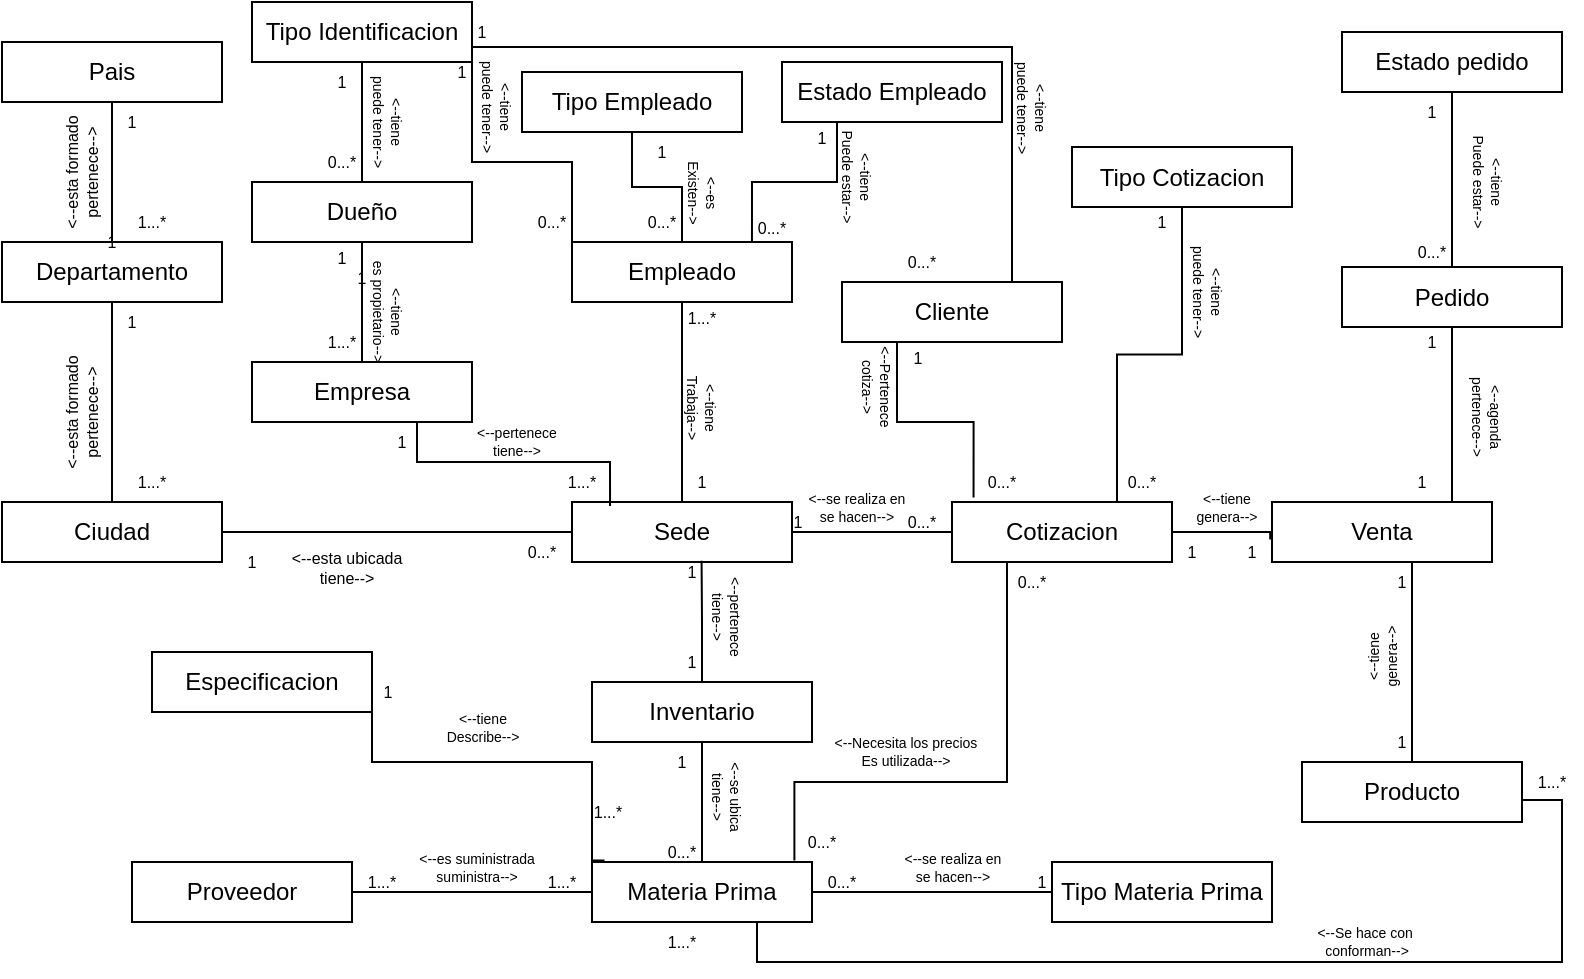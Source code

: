 <mxfile version="17.4.0" type="device"><diagram id="H13I-Q25Hp1J1C2yUJmI" name="Page-1"><mxGraphModel dx="1640" dy="454" grid="1" gridSize="10" guides="1" tooltips="1" connect="1" arrows="1" fold="1" page="1" pageScale="1" pageWidth="827" pageHeight="1169" math="0" shadow="0"><root><mxCell id="0"/><mxCell id="1" parent="0"/><mxCell id="7keoFjmdtF-NuZodpuzF-29" value="" style="edgeStyle=orthogonalEdgeStyle;rounded=0;orthogonalLoop=1;jettySize=auto;html=1;fontSize=8;endArrow=none;endFill=0;" parent="1" source="yZaP1gvXAn1Ss0ziJQb3-1" target="yZaP1gvXAn1Ss0ziJQb3-2" edge="1"><mxGeometry relative="1" as="geometry"/></mxCell><mxCell id="yZaP1gvXAn1Ss0ziJQb3-1" value="&lt;font style=&quot;vertical-align: inherit&quot;&gt;&lt;font style=&quot;vertical-align: inherit&quot;&gt;Pais&lt;br&gt;&lt;/font&gt;&lt;/font&gt;" style="rounded=0;whiteSpace=wrap;html=1;" parent="1" vertex="1"><mxGeometry x="-135" y="20" width="110" height="30" as="geometry"/></mxCell><mxCell id="yZaP1gvXAn1Ss0ziJQb3-2" value="&lt;font style=&quot;vertical-align: inherit&quot;&gt;&lt;font style=&quot;vertical-align: inherit&quot;&gt;&lt;font style=&quot;vertical-align: inherit&quot;&gt;&lt;font style=&quot;vertical-align: inherit&quot;&gt;Departamento&lt;/font&gt;&lt;/font&gt;&lt;br&gt;&lt;/font&gt;&lt;/font&gt;" style="rounded=0;whiteSpace=wrap;html=1;" parent="1" vertex="1"><mxGeometry x="-135" y="120" width="110" height="30" as="geometry"/></mxCell><mxCell id="cBtEVsKNiRfbK8VFYThY-3" style="edgeStyle=orthogonalEdgeStyle;rounded=0;orthogonalLoop=1;jettySize=auto;html=1;exitX=1;exitY=0.5;exitDx=0;exitDy=0;entryX=0;entryY=0.5;entryDx=0;entryDy=0;endArrow=none;endFill=0;" parent="1" source="yZaP1gvXAn1Ss0ziJQb3-3" target="yZaP1gvXAn1Ss0ziJQb3-11" edge="1"><mxGeometry relative="1" as="geometry"/></mxCell><mxCell id="7keoFjmdtF-NuZodpuzF-35" value="" style="edgeStyle=orthogonalEdgeStyle;rounded=0;orthogonalLoop=1;jettySize=auto;html=1;fontSize=7;endArrow=none;endFill=0;" parent="1" source="yZaP1gvXAn1Ss0ziJQb3-3" target="yZaP1gvXAn1Ss0ziJQb3-2" edge="1"><mxGeometry relative="1" as="geometry"/></mxCell><mxCell id="yZaP1gvXAn1Ss0ziJQb3-3" value="&lt;font style=&quot;vertical-align: inherit&quot;&gt;&lt;font style=&quot;vertical-align: inherit&quot;&gt;Ciudad&lt;/font&gt;&lt;/font&gt;" style="rounded=0;whiteSpace=wrap;html=1;" parent="1" vertex="1"><mxGeometry x="-135" y="250" width="110" height="30" as="geometry"/></mxCell><mxCell id="7keoFjmdtF-NuZodpuzF-15" value="" style="edgeStyle=orthogonalEdgeStyle;rounded=0;orthogonalLoop=1;jettySize=auto;html=1;endArrow=none;endFill=0;" parent="1" source="yZaP1gvXAn1Ss0ziJQb3-5" target="URnG4rzetsD03AthVzt4-2" edge="1"><mxGeometry relative="1" as="geometry"/></mxCell><mxCell id="_61tncF98nk8eGYhVsC0-33" style="edgeStyle=orthogonalEdgeStyle;rounded=0;orthogonalLoop=1;jettySize=auto;html=1;exitX=0.75;exitY=1;exitDx=0;exitDy=0;entryX=0.992;entryY=0.633;entryDx=0;entryDy=0;entryPerimeter=0;endArrow=none;endFill=0;" parent="1" source="yZaP1gvXAn1Ss0ziJQb3-5" target="yZaP1gvXAn1Ss0ziJQb3-104" edge="1"><mxGeometry relative="1" as="geometry"/></mxCell><mxCell id="G4aJPUHMj0hmPJMrKTkc-2" style="edgeStyle=orthogonalEdgeStyle;rounded=0;orthogonalLoop=1;jettySize=auto;html=1;exitX=0.057;exitY=-0.024;exitDx=0;exitDy=0;entryX=1;entryY=0.5;entryDx=0;entryDy=0;endArrow=none;endFill=0;exitPerimeter=0;" parent="1" source="yZaP1gvXAn1Ss0ziJQb3-5" target="G4aJPUHMj0hmPJMrKTkc-1" edge="1"><mxGeometry relative="1" as="geometry"><Array as="points"><mxPoint x="160" y="429"/><mxPoint x="160" y="380"/><mxPoint x="50" y="380"/></Array></mxGeometry></mxCell><mxCell id="yZaP1gvXAn1Ss0ziJQb3-5" value="&lt;font style=&quot;vertical-align: inherit&quot;&gt;&lt;font style=&quot;vertical-align: inherit&quot;&gt;&lt;font style=&quot;vertical-align: inherit&quot;&gt;&lt;font style=&quot;vertical-align: inherit&quot;&gt;Materia Prima&lt;/font&gt;&lt;/font&gt;&lt;br&gt;&lt;/font&gt;&lt;/font&gt;" style="rounded=0;whiteSpace=wrap;html=1;" parent="1" vertex="1"><mxGeometry x="160" y="430" width="110" height="30" as="geometry"/></mxCell><mxCell id="yZaP1gvXAn1Ss0ziJQb3-59" style="edgeStyle=orthogonalEdgeStyle;rounded=0;orthogonalLoop=1;jettySize=auto;html=1;exitX=0.5;exitY=0;exitDx=0;exitDy=0;entryX=0.5;entryY=1;entryDx=0;entryDy=0;endArrow=none;endFill=0;" parent="1" source="yZaP1gvXAn1Ss0ziJQb3-11" target="yZaP1gvXAn1Ss0ziJQb3-13" edge="1"><mxGeometry relative="1" as="geometry"/></mxCell><mxCell id="7keoFjmdtF-NuZodpuzF-10" value="" style="edgeStyle=orthogonalEdgeStyle;rounded=0;orthogonalLoop=1;jettySize=auto;html=1;endArrow=none;endFill=0;" parent="1" source="yZaP1gvXAn1Ss0ziJQb3-11" target="7keoFjmdtF-NuZodpuzF-5" edge="1"><mxGeometry relative="1" as="geometry"/></mxCell><mxCell id="yZaP1gvXAn1Ss0ziJQb3-11" value="&lt;font style=&quot;vertical-align: inherit&quot;&gt;&lt;font style=&quot;vertical-align: inherit&quot;&gt;Sede&lt;br&gt;&lt;/font&gt;&lt;/font&gt;" style="rounded=0;whiteSpace=wrap;html=1;" parent="1" vertex="1"><mxGeometry x="150" y="250" width="110" height="30" as="geometry"/></mxCell><mxCell id="yZaP1gvXAn1Ss0ziJQb3-60" style="edgeStyle=orthogonalEdgeStyle;rounded=0;orthogonalLoop=1;jettySize=auto;html=1;exitX=0.5;exitY=0;exitDx=0;exitDy=0;endArrow=none;endFill=0;" parent="1" source="yZaP1gvXAn1Ss0ziJQb3-13" target="yZaP1gvXAn1Ss0ziJQb3-15" edge="1"><mxGeometry relative="1" as="geometry"/></mxCell><mxCell id="yZaP1gvXAn1Ss0ziJQb3-13" value="&lt;font style=&quot;vertical-align: inherit&quot;&gt;&lt;font style=&quot;vertical-align: inherit&quot;&gt;Empleado&lt;br&gt;&lt;/font&gt;&lt;/font&gt;" style="rounded=0;whiteSpace=wrap;html=1;" parent="1" vertex="1"><mxGeometry x="150" y="120" width="110" height="30" as="geometry"/></mxCell><mxCell id="xAQkHJIu_oyvJ6a_JOrt-2" style="edgeStyle=orthogonalEdgeStyle;rounded=0;orthogonalLoop=1;jettySize=auto;html=1;exitX=0.75;exitY=1;exitDx=0;exitDy=0;entryX=0.173;entryY=0.067;entryDx=0;entryDy=0;entryPerimeter=0;endArrow=none;endFill=0;" parent="1" source="yZaP1gvXAn1Ss0ziJQb3-14" target="yZaP1gvXAn1Ss0ziJQb3-11" edge="1"><mxGeometry relative="1" as="geometry"/></mxCell><mxCell id="7keoFjmdtF-NuZodpuzF-46" value="" style="edgeStyle=orthogonalEdgeStyle;rounded=0;orthogonalLoop=1;jettySize=auto;html=1;fontSize=7;endArrow=none;endFill=0;" parent="1" source="yZaP1gvXAn1Ss0ziJQb3-14" target="cBtEVsKNiRfbK8VFYThY-1" edge="1"><mxGeometry relative="1" as="geometry"/></mxCell><mxCell id="yZaP1gvXAn1Ss0ziJQb3-14" value="&lt;font style=&quot;vertical-align: inherit&quot;&gt;&lt;font style=&quot;vertical-align: inherit&quot;&gt;&lt;font style=&quot;vertical-align: inherit&quot;&gt;&lt;font style=&quot;vertical-align: inherit&quot;&gt;Empresa&lt;/font&gt;&lt;/font&gt;&lt;br&gt;&lt;/font&gt;&lt;/font&gt;" style="rounded=0;whiteSpace=wrap;html=1;" parent="1" vertex="1"><mxGeometry x="-10" y="180" width="110" height="30" as="geometry"/></mxCell><mxCell id="yZaP1gvXAn1Ss0ziJQb3-15" value="&lt;font style=&quot;vertical-align: inherit&quot;&gt;&lt;font style=&quot;vertical-align: inherit&quot;&gt;Tipo Empleado&lt;br&gt;&lt;/font&gt;&lt;/font&gt;" style="rounded=0;whiteSpace=wrap;html=1;" parent="1" vertex="1"><mxGeometry x="125" y="35" width="110" height="30" as="geometry"/></mxCell><mxCell id="7keoFjmdtF-NuZodpuzF-23" value="" style="edgeStyle=orthogonalEdgeStyle;rounded=0;orthogonalLoop=1;jettySize=auto;html=1;endArrow=none;endFill=0;" parent="1" source="yZaP1gvXAn1Ss0ziJQb3-103" target="yZaP1gvXAn1Ss0ziJQb3-104" edge="1"><mxGeometry relative="1" as="geometry"/></mxCell><mxCell id="-lKH3H-lYiWTjexMtTTL-2" value="" style="edgeStyle=orthogonalEdgeStyle;rounded=0;orthogonalLoop=1;jettySize=auto;html=1;endArrow=none;endFill=0;" parent="1" source="yZaP1gvXAn1Ss0ziJQb3-103" target="-lKH3H-lYiWTjexMtTTL-1" edge="1"><mxGeometry relative="1" as="geometry"/></mxCell><mxCell id="yZaP1gvXAn1Ss0ziJQb3-103" value="&lt;font style=&quot;vertical-align: inherit&quot;&gt;&lt;font style=&quot;vertical-align: inherit&quot;&gt;&lt;font style=&quot;vertical-align: inherit&quot;&gt;&lt;font style=&quot;vertical-align: inherit&quot;&gt;Pedido&lt;/font&gt;&lt;/font&gt;&lt;br&gt;&lt;/font&gt;&lt;/font&gt;" style="rounded=0;whiteSpace=wrap;html=1;" parent="1" vertex="1"><mxGeometry x="535" y="132.5" width="110" height="30" as="geometry"/></mxCell><mxCell id="yZaP1gvXAn1Ss0ziJQb3-104" value="&lt;font style=&quot;vertical-align: inherit&quot;&gt;&lt;font style=&quot;vertical-align: inherit&quot;&gt;Producto&lt;br&gt;&lt;/font&gt;&lt;/font&gt;" style="rounded=0;whiteSpace=wrap;html=1;" parent="1" vertex="1"><mxGeometry x="515" y="380" width="110" height="30" as="geometry"/></mxCell><mxCell id="7keoFjmdtF-NuZodpuzF-51" value="" style="edgeStyle=orthogonalEdgeStyle;rounded=0;orthogonalLoop=1;jettySize=auto;html=1;fontSize=7;endArrow=none;endFill=0;" parent="1" source="cBtEVsKNiRfbK8VFYThY-1" target="xAQkHJIu_oyvJ6a_JOrt-4" edge="1"><mxGeometry relative="1" as="geometry"/></mxCell><mxCell id="cBtEVsKNiRfbK8VFYThY-1" value="&lt;font style=&quot;vertical-align: inherit&quot;&gt;&lt;font style=&quot;vertical-align: inherit&quot;&gt;&lt;font style=&quot;vertical-align: inherit&quot;&gt;&lt;font style=&quot;vertical-align: inherit&quot;&gt;&lt;font style=&quot;vertical-align: inherit&quot;&gt;&lt;font style=&quot;vertical-align: inherit&quot;&gt;Dueño&lt;/font&gt;&lt;/font&gt;&lt;/font&gt;&lt;/font&gt;&lt;br&gt;&lt;/font&gt;&lt;/font&gt;" style="rounded=0;whiteSpace=wrap;html=1;" parent="1" vertex="1"><mxGeometry x="-10" y="90" width="110" height="30" as="geometry"/></mxCell><mxCell id="7keoFjmdtF-NuZodpuzF-56" style="edgeStyle=orthogonalEdgeStyle;rounded=0;orthogonalLoop=1;jettySize=auto;html=1;exitX=1;exitY=1;exitDx=0;exitDy=0;entryX=0;entryY=0;entryDx=0;entryDy=0;fontSize=7;endArrow=none;endFill=0;" parent="1" source="xAQkHJIu_oyvJ6a_JOrt-4" target="yZaP1gvXAn1Ss0ziJQb3-13" edge="1"><mxGeometry relative="1" as="geometry"><Array as="points"><mxPoint x="100" y="80"/><mxPoint x="150" y="80"/></Array></mxGeometry></mxCell><mxCell id="xAQkHJIu_oyvJ6a_JOrt-4" value="&lt;font style=&quot;vertical-align: inherit&quot;&gt;&lt;font style=&quot;vertical-align: inherit&quot;&gt;&lt;font style=&quot;vertical-align: inherit&quot;&gt;&lt;font style=&quot;vertical-align: inherit&quot;&gt;Tipo Identificacion&lt;/font&gt;&lt;/font&gt;&lt;br&gt;&lt;/font&gt;&lt;/font&gt;" style="rounded=0;whiteSpace=wrap;html=1;" parent="1" vertex="1"><mxGeometry x="-10" width="110" height="30" as="geometry"/></mxCell><mxCell id="7keoFjmdtF-NuZodpuzF-67" value="" style="edgeStyle=orthogonalEdgeStyle;rounded=0;orthogonalLoop=1;jettySize=auto;html=1;fontSize=7;endArrow=none;endFill=0;entryX=0.589;entryY=0.981;entryDx=0;entryDy=0;entryPerimeter=0;" parent="1" source="URnG4rzetsD03AthVzt4-2" target="yZaP1gvXAn1Ss0ziJQb3-11" edge="1"><mxGeometry relative="1" as="geometry"/></mxCell><mxCell id="URnG4rzetsD03AthVzt4-2" value="&lt;font style=&quot;vertical-align: inherit&quot;&gt;&lt;font style=&quot;vertical-align: inherit&quot;&gt;&lt;font style=&quot;vertical-align: inherit&quot;&gt;&lt;font style=&quot;vertical-align: inherit&quot;&gt;Inventario&lt;/font&gt;&lt;/font&gt;&lt;br&gt;&lt;/font&gt;&lt;/font&gt;" style="rounded=0;whiteSpace=wrap;html=1;" parent="1" vertex="1"><mxGeometry x="160" y="340" width="110" height="30" as="geometry"/></mxCell><mxCell id="7keoFjmdtF-NuZodpuzF-17" value="" style="edgeStyle=orthogonalEdgeStyle;rounded=0;orthogonalLoop=1;jettySize=auto;html=1;endArrow=none;endFill=0;" parent="1" source="7keoFjmdtF-NuZodpuzF-3" target="yZaP1gvXAn1Ss0ziJQb3-5" edge="1"><mxGeometry relative="1" as="geometry"/></mxCell><mxCell id="7keoFjmdtF-NuZodpuzF-3" value="&lt;font style=&quot;vertical-align: inherit&quot;&gt;&lt;font style=&quot;vertical-align: inherit&quot;&gt;&lt;font style=&quot;vertical-align: inherit&quot;&gt;&lt;font style=&quot;vertical-align: inherit&quot;&gt;Tipo Materia Prima&lt;/font&gt;&lt;/font&gt;&lt;br&gt;&lt;/font&gt;&lt;/font&gt;" style="rounded=0;whiteSpace=wrap;html=1;" parent="1" vertex="1"><mxGeometry x="390" y="430" width="110" height="30" as="geometry"/></mxCell><mxCell id="_61tncF98nk8eGYhVsC0-29" style="edgeStyle=orthogonalEdgeStyle;rounded=0;orthogonalLoop=1;jettySize=auto;html=1;exitX=1;exitY=0.5;exitDx=0;exitDy=0;entryX=-0.008;entryY=0.626;entryDx=0;entryDy=0;entryPerimeter=0;endArrow=none;endFill=0;" parent="1" source="7keoFjmdtF-NuZodpuzF-5" target="-lKH3H-lYiWTjexMtTTL-3" edge="1"><mxGeometry relative="1" as="geometry"><Array as="points"><mxPoint x="499" y="265"/></Array></mxGeometry></mxCell><mxCell id="wwpxNSyoNNZ3i-EPwAK5-3" style="edgeStyle=orthogonalEdgeStyle;rounded=0;orthogonalLoop=1;jettySize=auto;html=1;exitX=0.75;exitY=0;exitDx=0;exitDy=0;endArrow=none;endFill=0;" parent="1" source="7keoFjmdtF-NuZodpuzF-5" target="wwpxNSyoNNZ3i-EPwAK5-2" edge="1"><mxGeometry relative="1" as="geometry"/></mxCell><mxCell id="GT1HVZF1HBRQNEgS9h-D-1" style="edgeStyle=orthogonalEdgeStyle;rounded=0;orthogonalLoop=1;jettySize=auto;html=1;exitX=0.25;exitY=1;exitDx=0;exitDy=0;entryX=0.92;entryY=-0.027;entryDx=0;entryDy=0;entryPerimeter=0;endArrow=none;endFill=0;" parent="1" source="7keoFjmdtF-NuZodpuzF-5" target="yZaP1gvXAn1Ss0ziJQb3-5" edge="1"><mxGeometry relative="1" as="geometry"><Array as="points"><mxPoint x="368" y="390"/><mxPoint x="261" y="390"/></Array></mxGeometry></mxCell><mxCell id="7keoFjmdtF-NuZodpuzF-5" value="&lt;font style=&quot;vertical-align: inherit&quot;&gt;&lt;font style=&quot;vertical-align: inherit&quot;&gt;Cotizacion&lt;br&gt;&lt;/font&gt;&lt;/font&gt;" style="rounded=0;whiteSpace=wrap;html=1;" parent="1" vertex="1"><mxGeometry x="340" y="250" width="110" height="30" as="geometry"/></mxCell><mxCell id="7keoFjmdtF-NuZodpuzF-50" style="edgeStyle=orthogonalEdgeStyle;rounded=0;orthogonalLoop=1;jettySize=auto;html=1;exitX=0.5;exitY=0;exitDx=0;exitDy=0;entryX=1;entryY=0.75;entryDx=0;entryDy=0;fontSize=7;endArrow=none;endFill=0;" parent="1" source="7keoFjmdtF-NuZodpuzF-6" target="xAQkHJIu_oyvJ6a_JOrt-4" edge="1"><mxGeometry relative="1" as="geometry"><Array as="points"><mxPoint x="370" y="140"/><mxPoint x="370" y="23"/></Array></mxGeometry></mxCell><mxCell id="wwpxNSyoNNZ3i-EPwAK5-1" style="edgeStyle=orthogonalEdgeStyle;rounded=0;orthogonalLoop=1;jettySize=auto;html=1;exitX=0.25;exitY=1;exitDx=0;exitDy=0;entryX=0.098;entryY=-0.076;entryDx=0;entryDy=0;entryPerimeter=0;endArrow=none;endFill=0;" parent="1" source="7keoFjmdtF-NuZodpuzF-6" target="7keoFjmdtF-NuZodpuzF-5" edge="1"><mxGeometry relative="1" as="geometry"/></mxCell><mxCell id="7keoFjmdtF-NuZodpuzF-6" value="&lt;font style=&quot;vertical-align: inherit&quot;&gt;&lt;font style=&quot;vertical-align: inherit&quot;&gt;Cliente&lt;br&gt;&lt;/font&gt;&lt;/font&gt;" style="rounded=0;whiteSpace=wrap;html=1;" parent="1" vertex="1"><mxGeometry x="285" y="140" width="110" height="30" as="geometry"/></mxCell><mxCell id="_61tncF98nk8eGYhVsC0-1" value="" style="edgeStyle=orthogonalEdgeStyle;rounded=0;orthogonalLoop=1;jettySize=auto;html=1;endArrow=none;endFill=0;" parent="1" source="yZaP1gvXAn1Ss0ziJQb3-43" target="yZaP1gvXAn1Ss0ziJQb3-5" edge="1"><mxGeometry relative="1" as="geometry"/></mxCell><mxCell id="yZaP1gvXAn1Ss0ziJQb3-43" value="&lt;font style=&quot;vertical-align: inherit&quot;&gt;&lt;font style=&quot;vertical-align: inherit&quot;&gt;Proveedor&lt;br&gt;&lt;/font&gt;&lt;/font&gt;" style="rounded=0;whiteSpace=wrap;html=1;" parent="1" vertex="1"><mxGeometry x="-70" y="430" width="110" height="30" as="geometry"/></mxCell><mxCell id="7keoFjmdtF-NuZodpuzF-26" value="1" style="text;html=1;strokeColor=none;fillColor=none;align=center;verticalAlign=middle;whiteSpace=wrap;rounded=0;fontSize=8;" parent="1" vertex="1"><mxGeometry x="-95" y="110" width="30" height="20" as="geometry"/></mxCell><mxCell id="7keoFjmdtF-NuZodpuzF-27" value="1...*" style="text;html=1;strokeColor=none;fillColor=none;align=center;verticalAlign=middle;whiteSpace=wrap;rounded=0;fontSize=8;" parent="1" vertex="1"><mxGeometry x="-75" y="100" width="30" height="20" as="geometry"/></mxCell><mxCell id="7keoFjmdtF-NuZodpuzF-31" value="&amp;lt;--esta formado&lt;br style=&quot;font-size: 8px;&quot;&gt;pertenece--&amp;gt;" style="text;html=1;strokeColor=none;fillColor=none;align=center;verticalAlign=middle;whiteSpace=wrap;rounded=0;fontSize=8;rotation=-90;" parent="1" vertex="1"><mxGeometry x="-125" y="70" width="60" height="30" as="geometry"/></mxCell><mxCell id="7keoFjmdtF-NuZodpuzF-32" value="1" style="text;html=1;strokeColor=none;fillColor=none;align=center;verticalAlign=middle;whiteSpace=wrap;rounded=0;fontSize=8;" parent="1" vertex="1"><mxGeometry x="-85" y="50" width="30" height="20" as="geometry"/></mxCell><mxCell id="7keoFjmdtF-NuZodpuzF-33" value="1...*" style="text;html=1;strokeColor=none;fillColor=none;align=center;verticalAlign=middle;whiteSpace=wrap;rounded=0;fontSize=8;" parent="1" vertex="1"><mxGeometry x="-75" y="230" width="30" height="20" as="geometry"/></mxCell><mxCell id="7keoFjmdtF-NuZodpuzF-34" value="&amp;lt;--esta formado&lt;br style=&quot;font-size: 8px;&quot;&gt;pertenece--&amp;gt;" style="text;html=1;strokeColor=none;fillColor=none;align=center;verticalAlign=middle;whiteSpace=wrap;rounded=0;fontSize=8;rotation=-90;" parent="1" vertex="1"><mxGeometry x="-125" y="190" width="60" height="30" as="geometry"/></mxCell><mxCell id="7keoFjmdtF-NuZodpuzF-37" value="1" style="text;html=1;strokeColor=none;fillColor=none;align=center;verticalAlign=middle;whiteSpace=wrap;rounded=0;fontSize=8;" parent="1" vertex="1"><mxGeometry x="-85" y="150" width="30" height="20" as="geometry"/></mxCell><mxCell id="7keoFjmdtF-NuZodpuzF-38" value="1" style="text;html=1;strokeColor=none;fillColor=none;align=center;verticalAlign=middle;whiteSpace=wrap;rounded=0;fontSize=8;" parent="1" vertex="1"><mxGeometry x="-25" y="270" width="30" height="20" as="geometry"/></mxCell><mxCell id="7keoFjmdtF-NuZodpuzF-39" value="1...*" style="text;html=1;strokeColor=none;fillColor=none;align=center;verticalAlign=middle;whiteSpace=wrap;rounded=0;fontSize=8;" parent="1" vertex="1"><mxGeometry x="200" y="147.5" width="30" height="20" as="geometry"/></mxCell><mxCell id="7keoFjmdtF-NuZodpuzF-40" value="&amp;lt;--esta ubicada&lt;br style=&quot;font-size: 8px;&quot;&gt;tiene--&amp;gt;" style="text;html=1;strokeColor=none;fillColor=none;align=center;verticalAlign=middle;whiteSpace=wrap;rounded=0;fontSize=8;rotation=0;" parent="1" vertex="1"><mxGeometry x="5" y="265" width="65" height="35" as="geometry"/></mxCell><mxCell id="7keoFjmdtF-NuZodpuzF-41" value="1" style="text;html=1;strokeColor=none;fillColor=none;align=center;verticalAlign=middle;whiteSpace=wrap;rounded=0;fontSize=8;" parent="1" vertex="1"><mxGeometry x="20" y="117.5" width="30" height="20" as="geometry"/></mxCell><mxCell id="7keoFjmdtF-NuZodpuzF-42" value="1...*" style="text;html=1;strokeColor=none;fillColor=none;align=center;verticalAlign=middle;whiteSpace=wrap;rounded=0;fontSize=8;" parent="1" vertex="1"><mxGeometry x="140" y="230" width="30" height="20" as="geometry"/></mxCell><mxCell id="7keoFjmdtF-NuZodpuzF-43" value="&amp;lt;--pertenece&lt;br style=&quot;font-size: 7px&quot;&gt;tiene--&amp;gt;" style="text;html=1;strokeColor=none;fillColor=none;align=center;verticalAlign=middle;whiteSpace=wrap;rounded=0;fontSize=7;rotation=0;" parent="1" vertex="1"><mxGeometry x="90" y="202.5" width="65" height="35" as="geometry"/></mxCell><mxCell id="7keoFjmdtF-NuZodpuzF-47" value="1...*" style="text;html=1;strokeColor=none;fillColor=none;align=center;verticalAlign=middle;whiteSpace=wrap;rounded=0;fontSize=8;" parent="1" vertex="1"><mxGeometry x="20" y="160" width="30" height="20" as="geometry"/></mxCell><mxCell id="7keoFjmdtF-NuZodpuzF-48" value="1" style="text;html=1;strokeColor=none;fillColor=none;align=center;verticalAlign=middle;whiteSpace=wrap;rounded=0;fontSize=8;" parent="1" vertex="1"><mxGeometry x="50" y="210" width="30" height="20" as="geometry"/></mxCell><mxCell id="7keoFjmdtF-NuZodpuzF-49" value="&amp;lt;--tiene&lt;br style=&quot;font-size: 7px&quot;&gt;es propietario--&amp;gt;" style="text;html=1;strokeColor=none;fillColor=none;align=center;verticalAlign=middle;whiteSpace=wrap;rounded=0;fontSize=7;rotation=90;" parent="1" vertex="1"><mxGeometry x="25" y="137.5" width="65" height="35" as="geometry"/></mxCell><mxCell id="7keoFjmdtF-NuZodpuzF-52" value="1" style="text;html=1;strokeColor=none;fillColor=none;align=center;verticalAlign=middle;whiteSpace=wrap;rounded=0;fontSize=8;" parent="1" vertex="1"><mxGeometry x="30" y="127.5" width="30" height="20" as="geometry"/></mxCell><mxCell id="7keoFjmdtF-NuZodpuzF-53" value="1" style="text;html=1;strokeColor=none;fillColor=none;align=center;verticalAlign=middle;whiteSpace=wrap;rounded=0;fontSize=8;" parent="1" vertex="1"><mxGeometry x="20" y="30" width="30" height="20" as="geometry"/></mxCell><mxCell id="7keoFjmdtF-NuZodpuzF-54" value="0...*" style="text;html=1;strokeColor=none;fillColor=none;align=center;verticalAlign=middle;whiteSpace=wrap;rounded=0;fontSize=8;" parent="1" vertex="1"><mxGeometry x="20" y="70" width="30" height="20" as="geometry"/></mxCell><mxCell id="7keoFjmdtF-NuZodpuzF-55" value="&amp;lt;--tiene&lt;br&gt;puede tener--&amp;gt;" style="text;html=1;strokeColor=none;fillColor=none;align=center;verticalAlign=middle;whiteSpace=wrap;rounded=0;fontSize=7;rotation=90;" parent="1" vertex="1"><mxGeometry x="25" y="42.5" width="65" height="35" as="geometry"/></mxCell><mxCell id="7keoFjmdtF-NuZodpuzF-57" value="1" style="text;html=1;strokeColor=none;fillColor=none;align=center;verticalAlign=middle;whiteSpace=wrap;rounded=0;fontSize=8;" parent="1" vertex="1"><mxGeometry x="80" y="25" width="30" height="20" as="geometry"/></mxCell><mxCell id="7keoFjmdtF-NuZodpuzF-58" value="1" style="text;html=1;strokeColor=none;fillColor=none;align=center;verticalAlign=middle;whiteSpace=wrap;rounded=0;fontSize=8;" parent="1" vertex="1"><mxGeometry x="90" y="5" width="30" height="20" as="geometry"/></mxCell><mxCell id="7keoFjmdtF-NuZodpuzF-59" value="0...*" style="text;html=1;strokeColor=none;fillColor=none;align=center;verticalAlign=middle;whiteSpace=wrap;rounded=0;fontSize=8;" parent="1" vertex="1"><mxGeometry x="125" y="100" width="30" height="20" as="geometry"/></mxCell><mxCell id="7keoFjmdtF-NuZodpuzF-60" value="0...*" style="text;html=1;strokeColor=none;fillColor=none;align=center;verticalAlign=middle;whiteSpace=wrap;rounded=0;fontSize=8;" parent="1" vertex="1"><mxGeometry x="310" y="120" width="30" height="20" as="geometry"/></mxCell><mxCell id="7keoFjmdtF-NuZodpuzF-61" value="&amp;lt;--tiene&lt;br&gt;puede tener--&amp;gt;" style="text;html=1;strokeColor=none;fillColor=none;align=center;verticalAlign=middle;whiteSpace=wrap;rounded=0;fontSize=7;rotation=90;" parent="1" vertex="1"><mxGeometry x="347.5" y="35" width="65" height="35" as="geometry"/></mxCell><mxCell id="7keoFjmdtF-NuZodpuzF-62" value="&amp;lt;--tiene&lt;br&gt;puede tener--&amp;gt;" style="text;html=1;strokeColor=none;fillColor=none;align=center;verticalAlign=middle;whiteSpace=wrap;rounded=0;fontSize=7;rotation=90;" parent="1" vertex="1"><mxGeometry x="80" y="35" width="65" height="35" as="geometry"/></mxCell><mxCell id="7keoFjmdtF-NuZodpuzF-63" value="0...*" style="text;html=1;strokeColor=none;fillColor=none;align=center;verticalAlign=middle;whiteSpace=wrap;rounded=0;fontSize=8;" parent="1" vertex="1"><mxGeometry x="180" y="100" width="30" height="20" as="geometry"/></mxCell><mxCell id="7keoFjmdtF-NuZodpuzF-64" value="1" style="text;html=1;strokeColor=none;fillColor=none;align=center;verticalAlign=middle;whiteSpace=wrap;rounded=0;fontSize=8;" parent="1" vertex="1"><mxGeometry x="180" y="65" width="30" height="20" as="geometry"/></mxCell><mxCell id="7keoFjmdtF-NuZodpuzF-65" value="&amp;lt;--es&lt;br&gt;Existen--&amp;gt;" style="text;html=1;strokeColor=none;fillColor=none;align=center;verticalAlign=middle;whiteSpace=wrap;rounded=0;fontSize=7;rotation=90;" parent="1" vertex="1"><mxGeometry x="182.5" y="77.5" width="65" height="35" as="geometry"/></mxCell><mxCell id="-lKH3H-lYiWTjexMtTTL-1" value="&lt;font style=&quot;vertical-align: inherit&quot;&gt;&lt;font style=&quot;vertical-align: inherit&quot;&gt;&lt;font style=&quot;vertical-align: inherit&quot;&gt;&lt;font style=&quot;vertical-align: inherit&quot;&gt;&lt;font style=&quot;vertical-align: inherit&quot;&gt;&lt;font style=&quot;vertical-align: inherit&quot;&gt;Estado pedido&lt;/font&gt;&lt;/font&gt;&lt;/font&gt;&lt;/font&gt;&lt;br&gt;&lt;/font&gt;&lt;/font&gt;" style="rounded=0;whiteSpace=wrap;html=1;" parent="1" vertex="1"><mxGeometry x="535" y="15" width="110" height="30" as="geometry"/></mxCell><mxCell id="-lKH3H-lYiWTjexMtTTL-4" value="1" style="text;html=1;strokeColor=none;fillColor=none;align=center;verticalAlign=middle;whiteSpace=wrap;rounded=0;fontSize=8;" parent="1" vertex="1"><mxGeometry x="307.5" y="167.5" width="30" height="20" as="geometry"/></mxCell><mxCell id="-lKH3H-lYiWTjexMtTTL-5" value="&amp;lt;--tiene&lt;br&gt;Trabaja--&amp;gt;" style="text;html=1;strokeColor=none;fillColor=none;align=center;verticalAlign=middle;whiteSpace=wrap;rounded=0;fontSize=7;rotation=90;" parent="1" vertex="1"><mxGeometry x="182.5" y="185" width="65" height="35" as="geometry"/></mxCell><mxCell id="-lKH3H-lYiWTjexMtTTL-6" value="1" style="text;html=1;strokeColor=none;fillColor=none;align=center;verticalAlign=middle;whiteSpace=wrap;rounded=0;fontSize=8;" parent="1" vertex="1"><mxGeometry x="200" y="230" width="30" height="20" as="geometry"/></mxCell><mxCell id="-lKH3H-lYiWTjexMtTTL-7" value="0...*" style="text;html=1;strokeColor=none;fillColor=none;align=center;verticalAlign=middle;whiteSpace=wrap;rounded=0;fontSize=8;" parent="1" vertex="1"><mxGeometry x="350" y="230" width="30" height="20" as="geometry"/></mxCell><mxCell id="-lKH3H-lYiWTjexMtTTL-8" value="&amp;lt;--Pertenece&lt;br&gt;cotiza--&amp;gt;" style="text;html=1;strokeColor=none;fillColor=none;align=center;verticalAlign=middle;whiteSpace=wrap;rounded=0;fontSize=7;rotation=90;" parent="1" vertex="1"><mxGeometry x="270" y="175" width="65" height="35" as="geometry"/></mxCell><mxCell id="-lKH3H-lYiWTjexMtTTL-11" value="1" style="text;html=1;strokeColor=none;fillColor=none;align=center;verticalAlign=middle;whiteSpace=wrap;rounded=0;fontSize=8;" parent="1" vertex="1"><mxGeometry x="247.5" y="250" width="30" height="20" as="geometry"/></mxCell><mxCell id="-lKH3H-lYiWTjexMtTTL-12" value="0...*" style="text;html=1;strokeColor=none;fillColor=none;align=center;verticalAlign=middle;whiteSpace=wrap;rounded=0;fontSize=8;" parent="1" vertex="1"><mxGeometry x="310" y="250" width="30" height="20" as="geometry"/></mxCell><mxCell id="-lKH3H-lYiWTjexMtTTL-13" value="&amp;lt;--se realiza en&lt;br style=&quot;font-size: 7px&quot;&gt;se hacen--&amp;gt;" style="text;html=1;strokeColor=none;fillColor=none;align=center;verticalAlign=middle;whiteSpace=wrap;rounded=0;fontSize=7;rotation=0;" parent="1" vertex="1"><mxGeometry x="260" y="235" width="65" height="35" as="geometry"/></mxCell><mxCell id="-lKH3H-lYiWTjexMtTTL-14" value="&amp;lt;--pertenece&lt;br&gt;tiene--&amp;gt;" style="text;html=1;strokeColor=none;fillColor=none;align=center;verticalAlign=middle;whiteSpace=wrap;rounded=0;fontSize=7;rotation=90;" parent="1" vertex="1"><mxGeometry x="195" y="290" width="65" height="35" as="geometry"/></mxCell><mxCell id="-lKH3H-lYiWTjexMtTTL-15" value="1" style="text;html=1;strokeColor=none;fillColor=none;align=center;verticalAlign=middle;whiteSpace=wrap;rounded=0;fontSize=8;" parent="1" vertex="1"><mxGeometry x="195" y="275" width="30" height="20" as="geometry"/></mxCell><mxCell id="-lKH3H-lYiWTjexMtTTL-16" value="1" style="text;html=1;strokeColor=none;fillColor=none;align=center;verticalAlign=middle;whiteSpace=wrap;rounded=0;fontSize=8;" parent="1" vertex="1"><mxGeometry x="195" y="320" width="30" height="20" as="geometry"/></mxCell><mxCell id="-lKH3H-lYiWTjexMtTTL-18" value="&amp;lt;--se ubica&lt;br&gt;tiene--&amp;gt;" style="text;html=1;strokeColor=none;fillColor=none;align=center;verticalAlign=middle;whiteSpace=wrap;rounded=0;fontSize=7;rotation=90;" parent="1" vertex="1"><mxGeometry x="195" y="380" width="65" height="35" as="geometry"/></mxCell><mxCell id="-lKH3H-lYiWTjexMtTTL-19" value="0...*" style="text;html=1;strokeColor=none;fillColor=none;align=center;verticalAlign=middle;whiteSpace=wrap;rounded=0;fontSize=8;" parent="1" vertex="1"><mxGeometry x="190" y="415" width="30" height="20" as="geometry"/></mxCell><mxCell id="-lKH3H-lYiWTjexMtTTL-20" value="1" style="text;html=1;strokeColor=none;fillColor=none;align=center;verticalAlign=middle;whiteSpace=wrap;rounded=0;fontSize=8;" parent="1" vertex="1"><mxGeometry x="190" y="370" width="30" height="20" as="geometry"/></mxCell><mxCell id="_61tncF98nk8eGYhVsC0-2" value="1...*" style="text;html=1;strokeColor=none;fillColor=none;align=center;verticalAlign=middle;whiteSpace=wrap;rounded=0;fontSize=8;" parent="1" vertex="1"><mxGeometry x="130" y="430" width="30" height="20" as="geometry"/></mxCell><mxCell id="_61tncF98nk8eGYhVsC0-3" value="1...*" style="text;html=1;strokeColor=none;fillColor=none;align=center;verticalAlign=middle;whiteSpace=wrap;rounded=0;fontSize=8;" parent="1" vertex="1"><mxGeometry x="40" y="430" width="30" height="20" as="geometry"/></mxCell><mxCell id="_61tncF98nk8eGYhVsC0-4" value="&lt;font style=&quot;vertical-align: inherit&quot;&gt;&lt;font style=&quot;vertical-align: inherit&quot;&gt;&lt;font style=&quot;vertical-align: inherit&quot;&gt;&lt;font style=&quot;vertical-align: inherit&quot;&gt;&amp;lt;--es suministrada&lt;/font&gt;&lt;/font&gt;&lt;/font&gt;&lt;/font&gt;&lt;br style=&quot;font-size: 7px&quot;&gt;&lt;font style=&quot;vertical-align: inherit&quot;&gt;&lt;font style=&quot;vertical-align: inherit&quot;&gt;&lt;font style=&quot;vertical-align: inherit&quot;&gt;&lt;font style=&quot;vertical-align: inherit&quot;&gt;suministra--&amp;gt;&lt;/font&gt;&lt;/font&gt;&lt;/font&gt;&lt;/font&gt;" style="text;html=1;strokeColor=none;fillColor=none;align=center;verticalAlign=middle;whiteSpace=wrap;rounded=0;fontSize=7;rotation=0;" parent="1" vertex="1"><mxGeometry x="70" y="415" width="65" height="35" as="geometry"/></mxCell><mxCell id="_61tncF98nk8eGYhVsC0-5" value="&amp;lt;--se realiza en&lt;br style=&quot;font-size: 7px&quot;&gt;se hacen--&amp;gt;" style="text;html=1;strokeColor=none;fillColor=none;align=center;verticalAlign=middle;whiteSpace=wrap;rounded=0;fontSize=7;rotation=0;" parent="1" vertex="1"><mxGeometry x="307.5" y="415" width="65" height="35" as="geometry"/></mxCell><mxCell id="_61tncF98nk8eGYhVsC0-6" value="0...*" style="text;html=1;strokeColor=none;fillColor=none;align=center;verticalAlign=middle;whiteSpace=wrap;rounded=0;fontSize=8;" parent="1" vertex="1"><mxGeometry x="270" y="430" width="30" height="20" as="geometry"/></mxCell><mxCell id="_61tncF98nk8eGYhVsC0-7" value="1" style="text;html=1;strokeColor=none;fillColor=none;align=center;verticalAlign=middle;whiteSpace=wrap;rounded=0;fontSize=8;" parent="1" vertex="1"><mxGeometry x="370" y="430" width="30" height="20" as="geometry"/></mxCell><mxCell id="_61tncF98nk8eGYhVsC0-8" value="1...*" style="text;html=1;strokeColor=none;fillColor=none;align=center;verticalAlign=middle;whiteSpace=wrap;rounded=0;fontSize=8;" parent="1" vertex="1"><mxGeometry x="190" y="460" width="30" height="20" as="geometry"/></mxCell><mxCell id="_61tncF98nk8eGYhVsC0-9" value="1" style="text;html=1;strokeColor=none;fillColor=none;align=center;verticalAlign=middle;whiteSpace=wrap;rounded=0;fontSize=8;" parent="1" vertex="1"><mxGeometry x="475" y="265" width="30" height="20" as="geometry"/></mxCell><mxCell id="_61tncF98nk8eGYhVsC0-11" value="&lt;font style=&quot;vertical-align: inherit&quot;&gt;&lt;font style=&quot;vertical-align: inherit&quot;&gt;&amp;lt;--Se hace con&amp;nbsp;&lt;/font&gt;&lt;/font&gt;&lt;br style=&quot;font-size: 7px&quot;&gt;&lt;font style=&quot;vertical-align: inherit&quot;&gt;&lt;font style=&quot;vertical-align: inherit&quot;&gt;conforman--&amp;gt;&lt;/font&gt;&lt;/font&gt;" style="text;html=1;strokeColor=none;fillColor=none;align=center;verticalAlign=middle;whiteSpace=wrap;rounded=0;fontSize=7;rotation=0;" parent="1" vertex="1"><mxGeometry x="515" y="452.5" width="65" height="35" as="geometry"/></mxCell><mxCell id="_61tncF98nk8eGYhVsC0-16" value="1" style="text;html=1;strokeColor=none;fillColor=none;align=center;verticalAlign=middle;whiteSpace=wrap;rounded=0;fontSize=8;" parent="1" vertex="1"><mxGeometry x="445" y="265" width="30" height="20" as="geometry"/></mxCell><mxCell id="_61tncF98nk8eGYhVsC0-17" value="&lt;font style=&quot;vertical-align: inherit&quot;&gt;&lt;font style=&quot;vertical-align: inherit&quot;&gt;&amp;lt;--tiene&lt;/font&gt;&lt;/font&gt;&lt;br style=&quot;font-size: 7px&quot;&gt;&lt;font style=&quot;vertical-align: inherit&quot;&gt;&lt;font style=&quot;vertical-align: inherit&quot;&gt;genera--&amp;gt;&lt;/font&gt;&lt;/font&gt;" style="text;html=1;strokeColor=none;fillColor=none;align=center;verticalAlign=middle;whiteSpace=wrap;rounded=0;fontSize=7;rotation=0;" parent="1" vertex="1"><mxGeometry x="445" y="235" width="65" height="35" as="geometry"/></mxCell><mxCell id="_61tncF98nk8eGYhVsC0-18" value="1" style="text;html=1;strokeColor=none;fillColor=none;align=center;verticalAlign=middle;whiteSpace=wrap;rounded=0;fontSize=8;" parent="1" vertex="1"><mxGeometry x="550" y="360" width="30" height="20" as="geometry"/></mxCell><mxCell id="_61tncF98nk8eGYhVsC0-19" value="1" style="text;html=1;strokeColor=none;fillColor=none;align=center;verticalAlign=middle;whiteSpace=wrap;rounded=0;fontSize=8;" parent="1" vertex="1"><mxGeometry x="550" y="280" width="30" height="20" as="geometry"/></mxCell><mxCell id="_61tncF98nk8eGYhVsC0-20" value="&lt;font style=&quot;vertical-align: inherit&quot;&gt;&lt;font style=&quot;vertical-align: inherit&quot;&gt;&lt;font style=&quot;vertical-align: inherit&quot;&gt;&lt;font style=&quot;vertical-align: inherit&quot;&gt;&amp;lt;--tiene&lt;/font&gt;&lt;/font&gt;&lt;/font&gt;&lt;/font&gt;&lt;br style=&quot;font-size: 7px&quot;&gt;&lt;font style=&quot;vertical-align: inherit&quot;&gt;&lt;font style=&quot;vertical-align: inherit&quot;&gt;&lt;font style=&quot;vertical-align: inherit&quot;&gt;&lt;font style=&quot;vertical-align: inherit&quot;&gt;genera--&amp;gt;&lt;/font&gt;&lt;/font&gt;&lt;/font&gt;&lt;/font&gt;" style="text;html=1;strokeColor=none;fillColor=none;align=center;verticalAlign=middle;whiteSpace=wrap;rounded=0;fontSize=7;rotation=-90;" parent="1" vertex="1"><mxGeometry x="522.5" y="310" width="65" height="35" as="geometry"/></mxCell><mxCell id="_61tncF98nk8eGYhVsC0-21" value="1" style="text;html=1;strokeColor=none;fillColor=none;align=center;verticalAlign=middle;whiteSpace=wrap;rounded=0;fontSize=8;" parent="1" vertex="1"><mxGeometry x="560" y="230" width="30" height="20" as="geometry"/></mxCell><mxCell id="_61tncF98nk8eGYhVsC0-22" value="1" style="text;html=1;strokeColor=none;fillColor=none;align=center;verticalAlign=middle;whiteSpace=wrap;rounded=0;fontSize=8;" parent="1" vertex="1"><mxGeometry x="565" y="160" width="30" height="20" as="geometry"/></mxCell><mxCell id="_61tncF98nk8eGYhVsC0-23" value="&lt;font style=&quot;vertical-align: inherit&quot;&gt;&lt;font style=&quot;vertical-align: inherit&quot;&gt;&amp;lt;--agenda&lt;/font&gt;&lt;/font&gt;&lt;br&gt;&lt;font style=&quot;vertical-align: inherit&quot;&gt;&lt;font style=&quot;vertical-align: inherit&quot;&gt;pertenece--&amp;gt;&lt;/font&gt;&lt;/font&gt;" style="text;html=1;strokeColor=none;fillColor=none;align=center;verticalAlign=middle;whiteSpace=wrap;rounded=0;fontSize=7;rotation=90;" parent="1" vertex="1"><mxGeometry x="575" y="190" width="65" height="35" as="geometry"/></mxCell><mxCell id="_61tncF98nk8eGYhVsC0-24" value="1" style="text;html=1;strokeColor=none;fillColor=none;align=center;verticalAlign=middle;whiteSpace=wrap;rounded=0;fontSize=8;" parent="1" vertex="1"><mxGeometry x="565" y="45" width="30" height="20" as="geometry"/></mxCell><mxCell id="_61tncF98nk8eGYhVsC0-25" value="0...*" style="text;html=1;strokeColor=none;fillColor=none;align=center;verticalAlign=middle;whiteSpace=wrap;rounded=0;fontSize=8;" parent="1" vertex="1"><mxGeometry x="565" y="115" width="30" height="20" as="geometry"/></mxCell><mxCell id="_61tncF98nk8eGYhVsC0-26" value="&lt;font style=&quot;vertical-align: inherit&quot;&gt;&lt;font style=&quot;vertical-align: inherit&quot;&gt;&lt;font style=&quot;vertical-align: inherit&quot;&gt;&lt;font style=&quot;vertical-align: inherit&quot;&gt;&lt;font style=&quot;vertical-align: inherit&quot;&gt;&lt;font style=&quot;vertical-align: inherit&quot;&gt;&amp;lt;--tiene&lt;/font&gt;&lt;/font&gt;&lt;/font&gt;&lt;/font&gt;&lt;/font&gt;&lt;/font&gt;&lt;br&gt;&lt;font style=&quot;vertical-align: inherit&quot;&gt;&lt;font style=&quot;vertical-align: inherit&quot;&gt;&lt;font style=&quot;vertical-align: inherit&quot;&gt;&lt;font style=&quot;vertical-align: inherit&quot;&gt;&lt;font style=&quot;vertical-align: inherit&quot;&gt;&lt;font style=&quot;vertical-align: inherit&quot;&gt;Puede estar--&amp;gt;&lt;/font&gt;&lt;/font&gt;&lt;/font&gt;&lt;/font&gt;&lt;/font&gt;&lt;/font&gt;" style="text;html=1;strokeColor=none;fillColor=none;align=center;verticalAlign=middle;whiteSpace=wrap;rounded=0;fontSize=7;rotation=90;" parent="1" vertex="1"><mxGeometry x="575" y="72.5" width="65" height="35" as="geometry"/></mxCell><mxCell id="_61tncF98nk8eGYhVsC0-27" value="&lt;font style=&quot;vertical-align: inherit&quot;&gt;&lt;font style=&quot;vertical-align: inherit&quot;&gt;1...*&lt;/font&gt;&lt;/font&gt;" style="text;html=1;strokeColor=none;fillColor=none;align=center;verticalAlign=middle;whiteSpace=wrap;rounded=0;fontSize=8;" parent="1" vertex="1"><mxGeometry x="625" y="380" width="30" height="20" as="geometry"/></mxCell><mxCell id="-lKH3H-lYiWTjexMtTTL-3" value="&lt;font style=&quot;vertical-align: inherit&quot;&gt;&lt;font style=&quot;vertical-align: inherit&quot;&gt;Venta&lt;br&gt;&lt;/font&gt;&lt;/font&gt;" style="rounded=0;whiteSpace=wrap;html=1;" parent="1" vertex="1"><mxGeometry x="500" y="250" width="110" height="30" as="geometry"/></mxCell><mxCell id="wwpxNSyoNNZ3i-EPwAK5-2" value="&lt;font style=&quot;vertical-align: inherit&quot;&gt;&lt;font style=&quot;vertical-align: inherit&quot;&gt;Tipo Cotizacion&lt;br&gt;&lt;/font&gt;&lt;/font&gt;" style="rounded=0;whiteSpace=wrap;html=1;" parent="1" vertex="1"><mxGeometry x="400" y="72.5" width="110" height="30" as="geometry"/></mxCell><mxCell id="wwpxNSyoNNZ3i-EPwAK5-4" value="1" style="text;html=1;strokeColor=none;fillColor=none;align=center;verticalAlign=middle;whiteSpace=wrap;rounded=0;fontSize=8;" parent="1" vertex="1"><mxGeometry x="430" y="100" width="30" height="20" as="geometry"/></mxCell><mxCell id="wwpxNSyoNNZ3i-EPwAK5-5" value="0...*" style="text;html=1;strokeColor=none;fillColor=none;align=center;verticalAlign=middle;whiteSpace=wrap;rounded=0;fontSize=8;" parent="1" vertex="1"><mxGeometry x="420" y="230" width="30" height="20" as="geometry"/></mxCell><mxCell id="wwpxNSyoNNZ3i-EPwAK5-6" value="&amp;lt;--tiene&lt;br&gt;puede tener--&amp;gt;" style="text;html=1;strokeColor=none;fillColor=none;align=center;verticalAlign=middle;whiteSpace=wrap;rounded=0;fontSize=7;rotation=90;" parent="1" vertex="1"><mxGeometry x="435" y="127.5" width="65" height="35" as="geometry"/></mxCell><mxCell id="GT1HVZF1HBRQNEgS9h-D-3" value="0...*" style="text;html=1;strokeColor=none;fillColor=none;align=center;verticalAlign=middle;whiteSpace=wrap;rounded=0;fontSize=8;" parent="1" vertex="1"><mxGeometry x="365" y="280" width="30" height="20" as="geometry"/></mxCell><mxCell id="GT1HVZF1HBRQNEgS9h-D-4" value="0...*" style="text;html=1;strokeColor=none;fillColor=none;align=center;verticalAlign=middle;whiteSpace=wrap;rounded=0;fontSize=8;" parent="1" vertex="1"><mxGeometry x="260" y="410" width="30" height="20" as="geometry"/></mxCell><mxCell id="GT1HVZF1HBRQNEgS9h-D-5" value="&amp;lt;--Necesita los precios&lt;br style=&quot;font-size: 7px&quot;&gt;Es utilizada--&amp;gt;" style="text;html=1;strokeColor=none;fillColor=none;align=center;verticalAlign=middle;whiteSpace=wrap;rounded=0;fontSize=7;rotation=0;" parent="1" vertex="1"><mxGeometry x="277.5" y="360" width="77.5" height="30" as="geometry"/></mxCell><mxCell id="G4aJPUHMj0hmPJMrKTkc-1" value="&lt;font style=&quot;vertical-align: inherit&quot;&gt;&lt;font style=&quot;vertical-align: inherit&quot;&gt;&lt;font style=&quot;vertical-align: inherit&quot;&gt;&lt;font style=&quot;vertical-align: inherit&quot;&gt;&lt;font style=&quot;vertical-align: inherit&quot;&gt;&lt;font style=&quot;vertical-align: inherit&quot;&gt;Especificacion&lt;/font&gt;&lt;/font&gt;&lt;/font&gt;&lt;/font&gt;&lt;br&gt;&lt;/font&gt;&lt;/font&gt;" style="rounded=0;whiteSpace=wrap;html=1;" parent="1" vertex="1"><mxGeometry x="-60" y="325" width="110" height="30" as="geometry"/></mxCell><mxCell id="G4aJPUHMj0hmPJMrKTkc-3" value="&lt;font style=&quot;vertical-align: inherit&quot;&gt;&lt;font style=&quot;vertical-align: inherit&quot;&gt;&lt;font style=&quot;vertical-align: inherit&quot;&gt;&lt;font style=&quot;vertical-align: inherit&quot;&gt;&lt;font style=&quot;vertical-align: inherit&quot;&gt;&lt;font style=&quot;vertical-align: inherit&quot;&gt;&amp;lt;--tiene&lt;/font&gt;&lt;/font&gt;&lt;/font&gt;&lt;/font&gt;&lt;/font&gt;&lt;/font&gt;&lt;br style=&quot;font-size: 7px&quot;&gt;&lt;font style=&quot;vertical-align: inherit&quot;&gt;&lt;font style=&quot;vertical-align: inherit&quot;&gt;&lt;font style=&quot;vertical-align: inherit&quot;&gt;&lt;font style=&quot;vertical-align: inherit&quot;&gt;&lt;font style=&quot;vertical-align: inherit&quot;&gt;&lt;font style=&quot;vertical-align: inherit&quot;&gt;Describe--&amp;gt;&lt;/font&gt;&lt;/font&gt;&lt;/font&gt;&lt;/font&gt;&lt;/font&gt;&lt;/font&gt;" style="text;html=1;strokeColor=none;fillColor=none;align=center;verticalAlign=middle;whiteSpace=wrap;rounded=0;fontSize=7;rotation=0;" parent="1" vertex="1"><mxGeometry x="72.5" y="345" width="65" height="35" as="geometry"/></mxCell><mxCell id="G4aJPUHMj0hmPJMrKTkc-4" value="1" style="text;html=1;strokeColor=none;fillColor=none;align=center;verticalAlign=middle;whiteSpace=wrap;rounded=0;fontSize=8;" parent="1" vertex="1"><mxGeometry x="42.5" y="335" width="30" height="20" as="geometry"/></mxCell><mxCell id="G4aJPUHMj0hmPJMrKTkc-5" value="1...*" style="text;html=1;strokeColor=none;fillColor=none;align=center;verticalAlign=middle;whiteSpace=wrap;rounded=0;fontSize=8;" parent="1" vertex="1"><mxGeometry x="152.5" y="395" width="30" height="20" as="geometry"/></mxCell><mxCell id="IYhaDkPkwIg0KQU2Npfs-2" style="edgeStyle=orthogonalEdgeStyle;rounded=0;orthogonalLoop=1;jettySize=auto;html=1;exitX=0.25;exitY=1;exitDx=0;exitDy=0;entryX=0.818;entryY=0;entryDx=0;entryDy=0;entryPerimeter=0;endArrow=none;endFill=0;" parent="1" source="IYhaDkPkwIg0KQU2Npfs-1" target="yZaP1gvXAn1Ss0ziJQb3-13" edge="1"><mxGeometry relative="1" as="geometry"/></mxCell><mxCell id="IYhaDkPkwIg0KQU2Npfs-1" value="&lt;font style=&quot;vertical-align: inherit&quot;&gt;&lt;font style=&quot;vertical-align: inherit&quot;&gt;&lt;font style=&quot;vertical-align: inherit&quot;&gt;&lt;font style=&quot;vertical-align: inherit&quot;&gt;Estado Empleado&lt;/font&gt;&lt;/font&gt;&lt;br&gt;&lt;/font&gt;&lt;/font&gt;" style="rounded=0;whiteSpace=wrap;html=1;" parent="1" vertex="1"><mxGeometry x="255" y="30" width="110" height="30" as="geometry"/></mxCell><mxCell id="IYhaDkPkwIg0KQU2Npfs-4" value="&lt;font style=&quot;vertical-align: inherit&quot;&gt;&lt;font style=&quot;vertical-align: inherit&quot;&gt;&lt;font style=&quot;vertical-align: inherit&quot;&gt;&lt;font style=&quot;vertical-align: inherit&quot;&gt;&lt;font style=&quot;vertical-align: inherit&quot;&gt;&lt;font style=&quot;vertical-align: inherit&quot;&gt;&amp;lt;--tiene&lt;/font&gt;&lt;/font&gt;&lt;/font&gt;&lt;/font&gt;&lt;/font&gt;&lt;/font&gt;&lt;br&gt;&lt;font style=&quot;vertical-align: inherit&quot;&gt;&lt;font style=&quot;vertical-align: inherit&quot;&gt;&lt;font style=&quot;vertical-align: inherit&quot;&gt;&lt;font style=&quot;vertical-align: inherit&quot;&gt;&lt;font style=&quot;vertical-align: inherit&quot;&gt;&lt;font style=&quot;vertical-align: inherit&quot;&gt;Puede estar--&amp;gt;&lt;/font&gt;&lt;/font&gt;&lt;/font&gt;&lt;/font&gt;&lt;/font&gt;&lt;/font&gt;" style="text;html=1;strokeColor=none;fillColor=none;align=center;verticalAlign=middle;whiteSpace=wrap;rounded=0;fontSize=7;rotation=90;" parent="1" vertex="1"><mxGeometry x="260" y="70" width="65" height="35" as="geometry"/></mxCell><mxCell id="IYhaDkPkwIg0KQU2Npfs-5" value="1" style="text;html=1;strokeColor=none;fillColor=none;align=center;verticalAlign=middle;whiteSpace=wrap;rounded=0;fontSize=8;" parent="1" vertex="1"><mxGeometry x="260" y="57.5" width="30" height="20" as="geometry"/></mxCell><mxCell id="IYhaDkPkwIg0KQU2Npfs-6" value="0...*" style="text;html=1;strokeColor=none;fillColor=none;align=center;verticalAlign=middle;whiteSpace=wrap;rounded=0;fontSize=8;" parent="1" vertex="1"><mxGeometry x="235" y="102.5" width="30" height="20" as="geometry"/></mxCell><mxCell id="qQ3KFwzS3x2IuAPk4mQe-1" value="0...*" style="text;html=1;strokeColor=none;fillColor=none;align=center;verticalAlign=middle;whiteSpace=wrap;rounded=0;fontSize=8;" parent="1" vertex="1"><mxGeometry x="120" y="265" width="30" height="20" as="geometry"/></mxCell></root></mxGraphModel></diagram></mxfile>